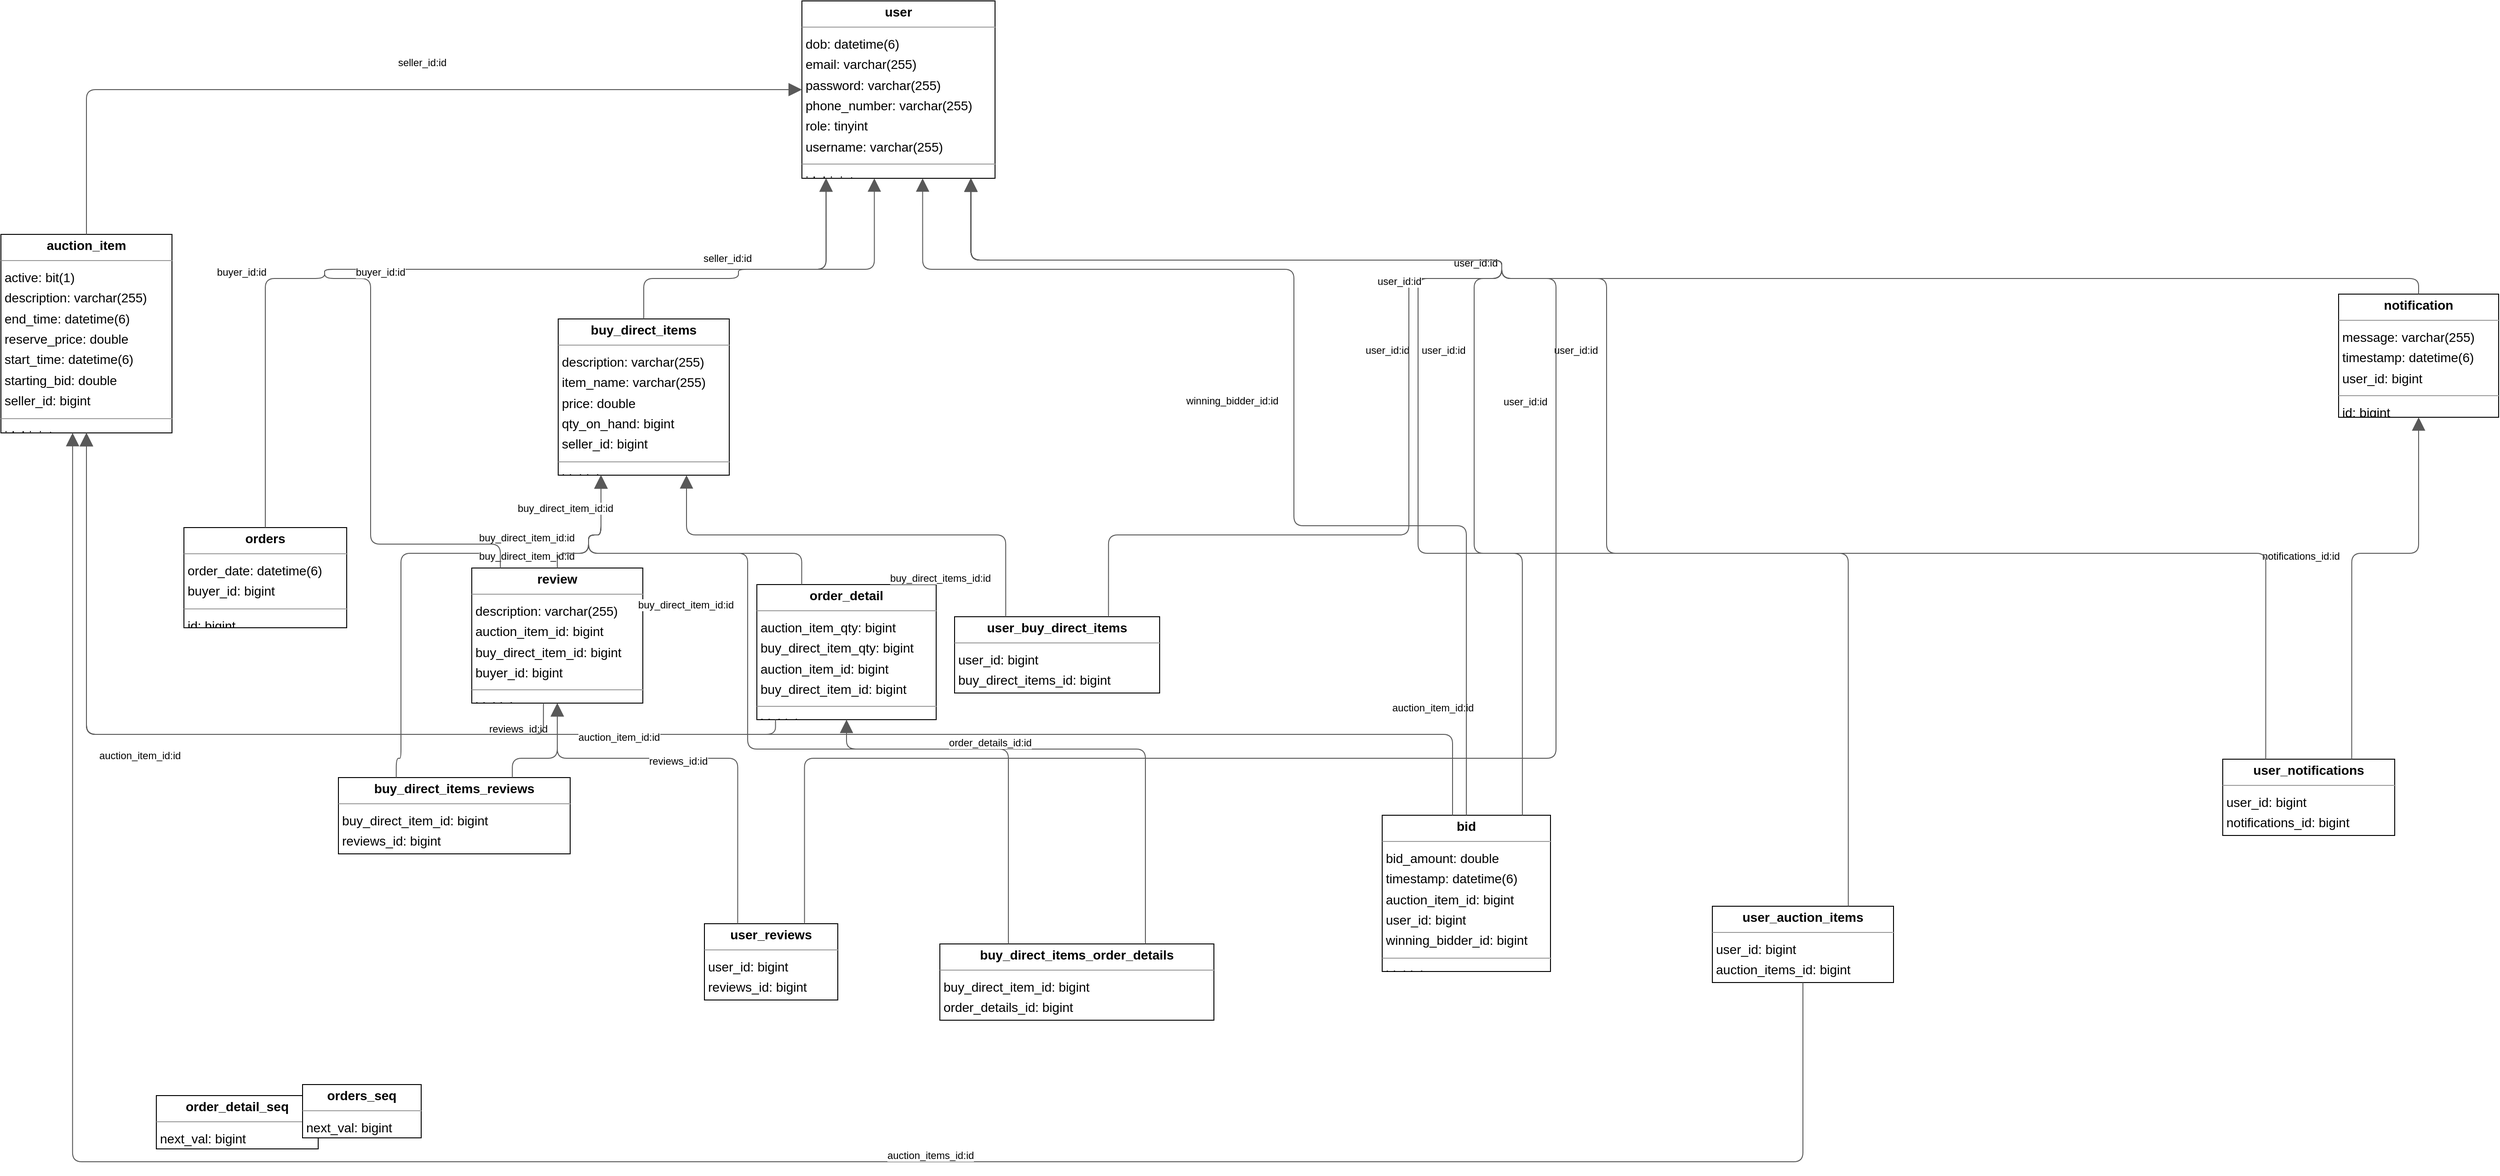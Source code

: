 <mxGraphModel dx="0" dy="0" grid="1" gridSize="10" guides="1" tooltips="1" connect="1" arrows="1" fold="1" page="0" pageScale="1" background="none" math="0" shadow="0">
  <root>
    <mxCell id="0" />
    <mxCell id="1" parent="0" />
    <mxCell id="node4" parent="1" vertex="1" value="&lt;p style=&quot;margin:0px;margin-top:4px;text-align:center;&quot;&gt;&lt;b&gt;auction_item&lt;/b&gt;&lt;/p&gt;&lt;hr size=&quot;1&quot;/&gt;&lt;p style=&quot;margin:0 0 0 4px;line-height:1.6;&quot;&gt; active: bit(1)&lt;br/&gt; description: varchar(255)&lt;br/&gt; end_time: datetime(6)&lt;br/&gt; reserve_price: double&lt;br/&gt; start_time: datetime(6)&lt;br/&gt; starting_bid: double&lt;br/&gt; seller_id: bigint&lt;/p&gt;&lt;hr size=&quot;1&quot;/&gt;&lt;p style=&quot;margin:0 0 0 4px;line-height:1.6;&quot;&gt; id: bigint&lt;/p&gt;" style="verticalAlign=top;align=left;overflow=fill;fontSize=14;fontFamily=Helvetica;html=1;rounded=0;shadow=0;comic=0;labelBackgroundColor=none;strokeWidth=1;">
      <mxGeometry x="-193" y="78" width="186" height="216" as="geometry" />
    </mxCell>
    <mxCell id="node9" parent="1" vertex="1" value="&lt;p style=&quot;margin:0px;margin-top:4px;text-align:center;&quot;&gt;&lt;b&gt;bid&lt;/b&gt;&lt;/p&gt;&lt;hr size=&quot;1&quot;/&gt;&lt;p style=&quot;margin:0 0 0 4px;line-height:1.6;&quot;&gt; bid_amount: double&lt;br/&gt; timestamp: datetime(6)&lt;br/&gt; auction_item_id: bigint&lt;br/&gt; user_id: bigint&lt;br/&gt; winning_bidder_id: bigint&lt;/p&gt;&lt;hr size=&quot;1&quot;/&gt;&lt;p style=&quot;margin:0 0 0 4px;line-height:1.6;&quot;&gt; id: bigint&lt;/p&gt;" style="verticalAlign=top;align=left;overflow=fill;fontSize=14;fontFamily=Helvetica;html=1;rounded=0;shadow=0;comic=0;labelBackgroundColor=none;strokeWidth=1;">
      <mxGeometry x="1309" y="710" width="183" height="170" as="geometry" />
    </mxCell>
    <mxCell id="node7" parent="1" vertex="1" value="&lt;p style=&quot;margin:0px;margin-top:4px;text-align:center;&quot;&gt;&lt;b&gt;buy_direct_items&lt;/b&gt;&lt;/p&gt;&lt;hr size=&quot;1&quot;/&gt;&lt;p style=&quot;margin:0 0 0 4px;line-height:1.6;&quot;&gt; description: varchar(255)&lt;br/&gt; item_name: varchar(255)&lt;br/&gt; price: double&lt;br/&gt; qty_on_hand: bigint&lt;br/&gt; seller_id: bigint&lt;/p&gt;&lt;hr size=&quot;1&quot;/&gt;&lt;p style=&quot;margin:0 0 0 4px;line-height:1.6;&quot;&gt; id: bigint&lt;/p&gt;" style="verticalAlign=top;align=left;overflow=fill;fontSize=14;fontFamily=Helvetica;html=1;rounded=0;shadow=0;comic=0;labelBackgroundColor=none;strokeWidth=1;">
      <mxGeometry x="413" y="170" width="186" height="170" as="geometry" />
    </mxCell>
    <mxCell id="node8" parent="1" vertex="1" value="&lt;p style=&quot;margin:0px;margin-top:4px;text-align:center;&quot;&gt;&lt;b&gt;buy_direct_items_order_details&lt;/b&gt;&lt;/p&gt;&lt;hr size=&quot;1&quot;/&gt;&lt;p style=&quot;margin:0 0 0 4px;line-height:1.6;&quot;&gt; buy_direct_item_id: bigint&lt;br/&gt; order_details_id: bigint&lt;/p&gt;" style="verticalAlign=top;align=left;overflow=fill;fontSize=14;fontFamily=Helvetica;html=1;rounded=0;shadow=0;comic=0;labelBackgroundColor=none;strokeWidth=1;">
      <mxGeometry x="828" y="850" width="298" height="83" as="geometry" />
    </mxCell>
    <mxCell id="node5" parent="1" vertex="1" value="&lt;p style=&quot;margin:0px;margin-top:4px;text-align:center;&quot;&gt;&lt;b&gt;buy_direct_items_reviews&lt;/b&gt;&lt;/p&gt;&lt;hr size=&quot;1&quot;/&gt;&lt;p style=&quot;margin:0 0 0 4px;line-height:1.6;&quot;&gt; buy_direct_item_id: bigint&lt;br/&gt; reviews_id: bigint&lt;/p&gt;" style="verticalAlign=top;align=left;overflow=fill;fontSize=14;fontFamily=Helvetica;html=1;rounded=0;shadow=0;comic=0;labelBackgroundColor=none;strokeWidth=1;">
      <mxGeometry x="174" y="669" width="252" height="83" as="geometry" />
    </mxCell>
    <mxCell id="node10" parent="1" vertex="1" value="&lt;p style=&quot;margin:0px;margin-top:4px;text-align:center;&quot;&gt;&lt;b&gt;notification&lt;/b&gt;&lt;/p&gt;&lt;hr size=&quot;1&quot;/&gt;&lt;p style=&quot;margin:0 0 0 4px;line-height:1.6;&quot;&gt; message: varchar(255)&lt;br/&gt; timestamp: datetime(6)&lt;br/&gt; user_id: bigint&lt;/p&gt;&lt;hr size=&quot;1&quot;/&gt;&lt;p style=&quot;margin:0 0 0 4px;line-height:1.6;&quot;&gt; id: bigint&lt;/p&gt;" style="verticalAlign=top;align=left;overflow=fill;fontSize=14;fontFamily=Helvetica;html=1;rounded=0;shadow=0;comic=0;labelBackgroundColor=none;strokeWidth=1;">
      <mxGeometry x="2349" y="143" width="174" height="134" as="geometry" />
    </mxCell>
    <mxCell id="node2" parent="1" vertex="1" value="&lt;p style=&quot;margin:0px;margin-top:4px;text-align:center;&quot;&gt;&lt;b&gt;order_detail&lt;/b&gt;&lt;/p&gt;&lt;hr size=&quot;1&quot;/&gt;&lt;p style=&quot;margin:0 0 0 4px;line-height:1.6;&quot;&gt; auction_item_qty: bigint&lt;br/&gt; buy_direct_item_qty: bigint&lt;br/&gt; auction_item_id: bigint&lt;br/&gt; buy_direct_item_id: bigint&lt;/p&gt;&lt;hr size=&quot;1&quot;/&gt;&lt;p style=&quot;margin:0 0 0 4px;line-height:1.6;&quot;&gt; id: bigint&lt;/p&gt;" style="verticalAlign=top;align=left;overflow=fill;fontSize=14;fontFamily=Helvetica;html=1;rounded=0;shadow=0;comic=0;labelBackgroundColor=none;strokeWidth=1;">
      <mxGeometry x="629" y="459" width="195" height="147" as="geometry" />
    </mxCell>
    <mxCell id="node11" parent="1" vertex="1" value="&lt;p style=&quot;margin:0px;margin-top:4px;text-align:center;&quot;&gt;&lt;b&gt;order_detail_seq&lt;/b&gt;&lt;/p&gt;&lt;hr size=&quot;1&quot;/&gt;&lt;p style=&quot;margin:0 0 0 4px;line-height:1.6;&quot;&gt; next_val: bigint&lt;/p&gt;" style="verticalAlign=top;align=left;overflow=fill;fontSize=14;fontFamily=Helvetica;html=1;rounded=0;shadow=0;comic=0;labelBackgroundColor=none;strokeWidth=1;">
      <mxGeometry x="-24" y="1015" width="176" height="58" as="geometry" />
    </mxCell>
    <mxCell id="node6" parent="1" vertex="1" value="&lt;p style=&quot;margin:0px;margin-top:4px;text-align:center;&quot;&gt;&lt;b&gt;orders&lt;/b&gt;&lt;/p&gt;&lt;hr size=&quot;1&quot;/&gt;&lt;p style=&quot;margin:0 0 0 4px;line-height:1.6;&quot;&gt; order_date: datetime(6)&lt;br/&gt; buyer_id: bigint&lt;/p&gt;&lt;hr size=&quot;1&quot;/&gt;&lt;p style=&quot;margin:0 0 0 4px;line-height:1.6;&quot;&gt; id: bigint&lt;/p&gt;" style="verticalAlign=top;align=left;overflow=fill;fontSize=14;fontFamily=Helvetica;html=1;rounded=0;shadow=0;comic=0;labelBackgroundColor=none;strokeWidth=1;">
      <mxGeometry x="6" y="397" width="177" height="109" as="geometry" />
    </mxCell>
    <mxCell id="node0" parent="1" vertex="1" value="&lt;p style=&quot;margin:0px;margin-top:4px;text-align:center;&quot;&gt;&lt;b&gt;orders_seq&lt;/b&gt;&lt;/p&gt;&lt;hr size=&quot;1&quot;/&gt;&lt;p style=&quot;margin:0 0 0 4px;line-height:1.6;&quot;&gt; next_val: bigint&lt;/p&gt;" style="verticalAlign=top;align=left;overflow=fill;fontSize=14;fontFamily=Helvetica;html=1;rounded=0;shadow=0;comic=0;labelBackgroundColor=none;strokeWidth=1;">
      <mxGeometry x="135" y="1003" width="129" height="58" as="geometry" />
    </mxCell>
    <mxCell id="node14" parent="1" vertex="1" value="&lt;p style=&quot;margin:0px;margin-top:4px;text-align:center;&quot;&gt;&lt;b&gt;review&lt;/b&gt;&lt;/p&gt;&lt;hr size=&quot;1&quot;/&gt;&lt;p style=&quot;margin:0 0 0 4px;line-height:1.6;&quot;&gt; description: varchar(255)&lt;br/&gt; auction_item_id: bigint&lt;br/&gt; buy_direct_item_id: bigint&lt;br/&gt; buyer_id: bigint&lt;/p&gt;&lt;hr size=&quot;1&quot;/&gt;&lt;p style=&quot;margin:0 0 0 4px;line-height:1.6;&quot;&gt; id: bigint&lt;/p&gt;" style="verticalAlign=top;align=left;overflow=fill;fontSize=14;fontFamily=Helvetica;html=1;rounded=0;shadow=0;comic=0;labelBackgroundColor=none;strokeWidth=1;">
      <mxGeometry x="319" y="441" width="186" height="147" as="geometry" />
    </mxCell>
    <mxCell id="node12" parent="1" vertex="1" value="&lt;p style=&quot;margin:0px;margin-top:4px;text-align:center;&quot;&gt;&lt;b&gt;user&lt;/b&gt;&lt;/p&gt;&lt;hr size=&quot;1&quot;/&gt;&lt;p style=&quot;margin:0 0 0 4px;line-height:1.6;&quot;&gt; dob: datetime(6)&lt;br/&gt; email: varchar(255)&lt;br/&gt; password: varchar(255)&lt;br/&gt; phone_number: varchar(255)&lt;br/&gt; role: tinyint&lt;br/&gt; username: varchar(255)&lt;/p&gt;&lt;hr size=&quot;1&quot;/&gt;&lt;p style=&quot;margin:0 0 0 4px;line-height:1.6;&quot;&gt; id: bigint&lt;/p&gt;" style="verticalAlign=top;align=left;overflow=fill;fontSize=14;fontFamily=Helvetica;html=1;rounded=0;shadow=0;comic=0;labelBackgroundColor=none;strokeWidth=1;">
      <mxGeometry x="678" y="-176" width="210" height="193" as="geometry" />
    </mxCell>
    <mxCell id="node1" parent="1" vertex="1" value="&lt;p style=&quot;margin:0px;margin-top:4px;text-align:center;&quot;&gt;&lt;b&gt;user_auction_items&lt;/b&gt;&lt;/p&gt;&lt;hr size=&quot;1&quot;/&gt;&lt;p style=&quot;margin:0 0 0 4px;line-height:1.6;&quot;&gt; user_id: bigint&lt;br/&gt; auction_items_id: bigint&lt;/p&gt;" style="verticalAlign=top;align=left;overflow=fill;fontSize=14;fontFamily=Helvetica;html=1;rounded=0;shadow=0;comic=0;labelBackgroundColor=none;strokeWidth=1;">
      <mxGeometry x="1668" y="809" width="197" height="83" as="geometry" />
    </mxCell>
    <mxCell id="node15" parent="1" vertex="1" value="&lt;p style=&quot;margin:0px;margin-top:4px;text-align:center;&quot;&gt;&lt;b&gt;user_buy_direct_items&lt;/b&gt;&lt;/p&gt;&lt;hr size=&quot;1&quot;/&gt;&lt;p style=&quot;margin:0 0 0 4px;line-height:1.6;&quot;&gt; user_id: bigint&lt;br/&gt; buy_direct_items_id: bigint&lt;/p&gt;" style="verticalAlign=top;align=left;overflow=fill;fontSize=14;fontFamily=Helvetica;html=1;rounded=0;shadow=0;comic=0;labelBackgroundColor=none;strokeWidth=1;">
      <mxGeometry x="844" y="494" width="223" height="83" as="geometry" />
    </mxCell>
    <mxCell id="node3" parent="1" vertex="1" value="&lt;p style=&quot;margin:0px;margin-top:4px;text-align:center;&quot;&gt;&lt;b&gt;user_notifications&lt;/b&gt;&lt;/p&gt;&lt;hr size=&quot;1&quot;/&gt;&lt;p style=&quot;margin:0 0 0 4px;line-height:1.6;&quot;&gt; user_id: bigint&lt;br/&gt; notifications_id: bigint&lt;/p&gt;" style="verticalAlign=top;align=left;overflow=fill;fontSize=14;fontFamily=Helvetica;html=1;rounded=0;shadow=0;comic=0;labelBackgroundColor=none;strokeWidth=1;">
      <mxGeometry x="2223" y="649" width="187" height="83" as="geometry" />
    </mxCell>
    <mxCell id="node13" parent="1" vertex="1" value="&lt;p style=&quot;margin:0px;margin-top:4px;text-align:center;&quot;&gt;&lt;b&gt;user_reviews&lt;/b&gt;&lt;/p&gt;&lt;hr size=&quot;1&quot;/&gt;&lt;p style=&quot;margin:0 0 0 4px;line-height:1.6;&quot;&gt; user_id: bigint&lt;br/&gt; reviews_id: bigint&lt;/p&gt;" style="verticalAlign=top;align=left;overflow=fill;fontSize=14;fontFamily=Helvetica;html=1;rounded=0;shadow=0;comic=0;labelBackgroundColor=none;strokeWidth=1;">
      <mxGeometry x="572" y="828" width="145" height="83" as="geometry" />
    </mxCell>
    <mxCell id="edge18" edge="1" value="" parent="1" source="node4" target="node12" style="html=1;rounded=1;edgeStyle=orthogonalEdgeStyle;dashed=0;startArrow=none;endArrow=block;endSize=12;strokeColor=#595959;exitX=0.500;exitY=0.000;exitDx=0;exitDy=0;entryX=0.000;entryY=0.500;entryDx=0;entryDy=0;">
      <mxGeometry width="50" height="50" relative="1" as="geometry">
        <Array as="points">
          <mxPoint x="-100" y="-80" />
        </Array>
      </mxGeometry>
    </mxCell>
    <mxCell id="label110" parent="edge18" vertex="1" connectable="0" value="seller_id:id" style="edgeLabel;resizable=0;html=1;align=left;verticalAlign=top;strokeColor=default;">
      <mxGeometry x="237" y="-122" as="geometry" />
    </mxCell>
    <mxCell id="edge1" edge="1" value="" parent="1" source="node9" target="node4" style="html=1;rounded=1;edgeStyle=orthogonalEdgeStyle;dashed=0;startArrow=none;endArrow=block;endSize=12;strokeColor=#595959;exitX=0.418;exitY=0.000;exitDx=0;exitDy=0;entryX=0.500;entryY=1.000;entryDx=0;entryDy=0;">
      <mxGeometry width="50" height="50" relative="1" as="geometry">
        <Array as="points">
          <mxPoint x="1386" y="622" />
          <mxPoint x="-100" y="622" />
        </Array>
      </mxGeometry>
    </mxCell>
    <mxCell id="label8" parent="edge1" vertex="1" connectable="0" value="auction_item_id:id" style="edgeLabel;resizable=0;html=1;align=left;verticalAlign=top;strokeColor=default;">
      <mxGeometry x="1318" y="580" as="geometry" />
    </mxCell>
    <mxCell id="edge4" edge="1" value="" parent="1" source="node9" target="node12" style="html=1;rounded=1;edgeStyle=orthogonalEdgeStyle;dashed=0;startArrow=none;endArrow=block;endSize=12;strokeColor=#595959;exitX=0.500;exitY=0.000;exitDx=0;exitDy=0;entryX=0.625;entryY=1.000;entryDx=0;entryDy=0;">
      <mxGeometry width="50" height="50" relative="1" as="geometry">
        <Array as="points">
          <mxPoint x="1401" y="395" />
          <mxPoint x="1213" y="395" />
          <mxPoint x="1213" y="116" />
          <mxPoint x="809" y="116" />
        </Array>
      </mxGeometry>
    </mxCell>
    <mxCell id="label26" parent="edge4" vertex="1" connectable="0" value="winning_bidder_id:id" style="edgeLabel;resizable=0;html=1;align=left;verticalAlign=top;strokeColor=default;">
      <mxGeometry x="1094" y="246" as="geometry" />
    </mxCell>
    <mxCell id="edge16" edge="1" value="" parent="1" source="node9" target="node12" style="html=1;rounded=1;edgeStyle=orthogonalEdgeStyle;dashed=0;startArrow=none;endArrow=block;endSize=12;strokeColor=#595959;exitX=0.833;exitY=0.000;exitDx=0;exitDy=0;entryX=0.875;entryY=1.000;entryDx=0;entryDy=0;">
      <mxGeometry width="50" height="50" relative="1" as="geometry">
        <Array as="points">
          <mxPoint x="1462" y="425" />
          <mxPoint x="1348" y="425" />
          <mxPoint x="1348" y="126" />
          <mxPoint x="1439" y="126" />
          <mxPoint x="1439" y="106" />
          <mxPoint x="861" y="106" />
        </Array>
      </mxGeometry>
    </mxCell>
    <mxCell id="label98" parent="edge16" vertex="1" connectable="0" value="user_id:id" style="edgeLabel;resizable=0;html=1;align=left;verticalAlign=top;strokeColor=default;">
      <mxGeometry x="1289" y="191" as="geometry" />
    </mxCell>
    <mxCell id="edge3" edge="1" value="" parent="1" source="node7" target="node12" style="html=1;rounded=1;edgeStyle=orthogonalEdgeStyle;dashed=0;startArrow=none;endArrow=block;endSize=12;strokeColor=#595959;exitX=0.500;exitY=0.000;exitDx=0;exitDy=0;entryX=0.375;entryY=1.000;entryDx=0;entryDy=0;">
      <mxGeometry width="50" height="50" relative="1" as="geometry">
        <Array as="points">
          <mxPoint x="506" y="126" />
          <mxPoint x="609" y="126" />
          <mxPoint x="609" y="116" />
          <mxPoint x="756" y="116" />
        </Array>
      </mxGeometry>
    </mxCell>
    <mxCell id="label20" parent="edge3" vertex="1" connectable="0" value="seller_id:id" style="edgeLabel;resizable=0;html=1;align=left;verticalAlign=top;strokeColor=default;">
      <mxGeometry x="569" y="91" as="geometry" />
    </mxCell>
    <mxCell id="edge19" edge="1" value="" parent="1" source="node8" target="node7" style="html=1;rounded=1;edgeStyle=orthogonalEdgeStyle;dashed=0;startArrow=none;endArrow=block;endSize=12;strokeColor=#595959;exitX=0.250;exitY=0.000;exitDx=0;exitDy=0;entryX=0.250;entryY=1.000;entryDx=0;entryDy=0;">
      <mxGeometry width="50" height="50" relative="1" as="geometry">
        <Array as="points">
          <mxPoint x="903" y="638" />
          <mxPoint x="619" y="638" />
          <mxPoint x="619" y="425" />
          <mxPoint x="446" y="425" />
          <mxPoint x="446" y="405" />
          <mxPoint x="459" y="405" />
        </Array>
      </mxGeometry>
    </mxCell>
    <mxCell id="label116" parent="edge19" vertex="1" connectable="0" value="buy_direct_item_id:id" style="edgeLabel;resizable=0;html=1;align=left;verticalAlign=top;strokeColor=default;">
      <mxGeometry x="498" y="468" as="geometry" />
    </mxCell>
    <mxCell id="edge6" edge="1" value="" parent="1" source="node8" target="node2" style="html=1;rounded=1;edgeStyle=orthogonalEdgeStyle;dashed=0;startArrow=none;endArrow=block;endSize=12;strokeColor=#595959;exitX=0.750;exitY=0.000;exitDx=0;exitDy=0;entryX=0.500;entryY=1.000;entryDx=0;entryDy=0;">
      <mxGeometry width="50" height="50" relative="1" as="geometry">
        <Array as="points">
          <mxPoint x="1052" y="638" />
          <mxPoint x="727" y="638" />
        </Array>
      </mxGeometry>
    </mxCell>
    <mxCell id="label38" parent="edge6" vertex="1" connectable="0" value="order_details_id:id" style="edgeLabel;resizable=0;html=1;align=left;verticalAlign=top;strokeColor=default;">
      <mxGeometry x="836" y="618" as="geometry" />
    </mxCell>
    <mxCell id="edge2" edge="1" value="" parent="1" source="node5" target="node7" style="html=1;rounded=1;edgeStyle=orthogonalEdgeStyle;dashed=0;startArrow=none;endArrow=block;endSize=12;strokeColor=#595959;exitX=0.250;exitY=0.001;exitDx=0;exitDy=0;entryX=0.250;entryY=1.000;entryDx=0;entryDy=0;">
      <mxGeometry width="50" height="50" relative="1" as="geometry">
        <Array as="points">
          <mxPoint x="237" y="648" />
          <mxPoint x="242" y="648" />
          <mxPoint x="242" y="425" />
          <mxPoint x="446" y="425" />
          <mxPoint x="446" y="405" />
          <mxPoint x="459" y="405" />
        </Array>
      </mxGeometry>
    </mxCell>
    <mxCell id="label14" parent="edge2" vertex="1" connectable="0" value="buy_direct_item_id:id" style="edgeLabel;resizable=0;html=1;align=left;verticalAlign=top;strokeColor=default;">
      <mxGeometry x="325" y="415" as="geometry" />
    </mxCell>
    <mxCell id="edge21" edge="1" value="" parent="1" source="node5" target="node14" style="html=1;rounded=1;edgeStyle=orthogonalEdgeStyle;dashed=0;startArrow=none;endArrow=block;endSize=12;strokeColor=#595959;exitX=0.750;exitY=0.001;exitDx=0;exitDy=0;entryX=0.500;entryY=1.000;entryDx=0;entryDy=0;">
      <mxGeometry width="50" height="50" relative="1" as="geometry">
        <Array as="points">
          <mxPoint x="363" y="648" />
          <mxPoint x="412" y="648" />
        </Array>
      </mxGeometry>
    </mxCell>
    <mxCell id="label128" parent="edge21" vertex="1" connectable="0" value="reviews_id:id" style="edgeLabel;resizable=0;html=1;align=left;verticalAlign=top;strokeColor=default;">
      <mxGeometry x="336" y="603" as="geometry" />
    </mxCell>
    <mxCell id="edge20" edge="1" value="" parent="1" source="node10" target="node12" style="html=1;rounded=1;edgeStyle=orthogonalEdgeStyle;dashed=0;startArrow=none;endArrow=block;endSize=12;strokeColor=#595959;exitX=0.500;exitY=0.000;exitDx=0;exitDy=0;entryX=0.875;entryY=1.000;entryDx=0;entryDy=0;">
      <mxGeometry width="50" height="50" relative="1" as="geometry">
        <Array as="points">
          <mxPoint x="2436" y="126" />
          <mxPoint x="1439" y="126" />
          <mxPoint x="1439" y="106" />
          <mxPoint x="861" y="106" />
        </Array>
      </mxGeometry>
    </mxCell>
    <mxCell id="label122" parent="edge20" vertex="1" connectable="0" value="user_id:id" style="edgeLabel;resizable=0;html=1;align=left;verticalAlign=top;strokeColor=default;">
      <mxGeometry x="1385" y="96" as="geometry" />
    </mxCell>
    <mxCell id="edge8" edge="1" value="" parent="1" source="node2" target="node4" style="html=1;rounded=1;edgeStyle=orthogonalEdgeStyle;dashed=0;startArrow=none;endArrow=block;endSize=12;strokeColor=#595959;exitX=0.104;exitY=1.000;exitDx=0;exitDy=0;entryX=0.500;entryY=1.000;entryDx=0;entryDy=0;">
      <mxGeometry width="50" height="50" relative="1" as="geometry">
        <Array as="points">
          <mxPoint x="650" y="622" />
          <mxPoint x="-100" y="622" />
        </Array>
      </mxGeometry>
    </mxCell>
    <mxCell id="label50" parent="edge8" vertex="1" connectable="0" value="auction_item_id:id" style="edgeLabel;resizable=0;html=1;align=left;verticalAlign=top;strokeColor=default;">
      <mxGeometry x="433" y="612" as="geometry" />
    </mxCell>
    <mxCell id="edge15" edge="1" value="" parent="1" source="node2" target="node7" style="html=1;rounded=1;edgeStyle=orthogonalEdgeStyle;dashed=0;startArrow=none;endArrow=block;endSize=12;strokeColor=#595959;exitX=0.250;exitY=0.000;exitDx=0;exitDy=0;entryX=0.250;entryY=1.000;entryDx=0;entryDy=0;">
      <mxGeometry width="50" height="50" relative="1" as="geometry">
        <Array as="points">
          <mxPoint x="678" y="425" />
          <mxPoint x="446" y="425" />
          <mxPoint x="446" y="405" />
          <mxPoint x="459" y="405" />
        </Array>
      </mxGeometry>
    </mxCell>
    <mxCell id="label92" parent="edge15" vertex="1" connectable="0" value="buy_direct_item_id:id" style="edgeLabel;resizable=0;html=1;align=left;verticalAlign=top;strokeColor=default;">
      <mxGeometry x="325" y="395" as="geometry" />
    </mxCell>
    <mxCell id="edge14" edge="1" value="" parent="1" source="node6" target="node12" style="html=1;rounded=1;edgeStyle=orthogonalEdgeStyle;dashed=0;startArrow=none;endArrow=block;endSize=12;strokeColor=#595959;exitX=0.500;exitY=0.000;exitDx=0;exitDy=0;entryX=0.125;entryY=1.000;entryDx=0;entryDy=0;">
      <mxGeometry width="50" height="50" relative="1" as="geometry">
        <Array as="points">
          <mxPoint x="95" y="126" />
          <mxPoint x="159" y="126" />
          <mxPoint x="159" y="116" />
          <mxPoint x="704" y="116" />
        </Array>
      </mxGeometry>
    </mxCell>
    <mxCell id="label86" parent="edge14" vertex="1" connectable="0" value="buyer_id:id" style="edgeLabel;resizable=0;html=1;align=left;verticalAlign=top;strokeColor=default;">
      <mxGeometry x="40" y="106" as="geometry" />
    </mxCell>
    <mxCell id="edge5" edge="1" value="" parent="1" source="node14" target="node4" style="html=1;rounded=1;edgeStyle=orthogonalEdgeStyle;dashed=0;startArrow=none;endArrow=block;endSize=12;strokeColor=#595959;exitX=0.419;exitY=1.000;exitDx=0;exitDy=0;entryX=0.500;entryY=1.000;entryDx=0;entryDy=0;">
      <mxGeometry width="50" height="50" relative="1" as="geometry">
        <Array as="points">
          <mxPoint x="397" y="622" />
          <mxPoint x="-100" y="622" />
        </Array>
      </mxGeometry>
    </mxCell>
    <mxCell id="label32" parent="edge5" vertex="1" connectable="0" value="auction_item_id:id" style="edgeLabel;resizable=0;html=1;align=left;verticalAlign=top;strokeColor=default;">
      <mxGeometry x="-88" y="632" as="geometry" />
    </mxCell>
    <mxCell id="edge0" edge="1" value="" parent="1" source="node14" target="node7" style="html=1;rounded=1;edgeStyle=orthogonalEdgeStyle;dashed=0;startArrow=none;endArrow=block;endSize=12;strokeColor=#595959;exitX=0.500;exitY=0.000;exitDx=0;exitDy=0;entryX=0.250;entryY=1.000;entryDx=0;entryDy=0;">
      <mxGeometry width="50" height="50" relative="1" as="geometry">
        <Array as="points">
          <mxPoint x="412" y="425" />
          <mxPoint x="446" y="425" />
          <mxPoint x="446" y="405" />
          <mxPoint x="459" y="405" />
        </Array>
      </mxGeometry>
    </mxCell>
    <mxCell id="label2" parent="edge0" vertex="1" connectable="0" value="buy_direct_item_id:id" style="edgeLabel;resizable=0;html=1;align=left;verticalAlign=top;strokeColor=default;">
      <mxGeometry x="367" y="363" as="geometry" />
    </mxCell>
    <mxCell id="edge11" edge="1" value="" parent="1" source="node14" target="node12" style="html=1;rounded=1;edgeStyle=orthogonalEdgeStyle;dashed=0;startArrow=none;endArrow=block;endSize=12;strokeColor=#595959;exitX=0.167;exitY=0.000;exitDx=0;exitDy=0;entryX=0.125;entryY=1.000;entryDx=0;entryDy=0;">
      <mxGeometry width="50" height="50" relative="1" as="geometry">
        <Array as="points">
          <mxPoint x="350" y="415" />
          <mxPoint x="209" y="415" />
          <mxPoint x="209" y="126" />
          <mxPoint x="159" y="126" />
          <mxPoint x="159" y="116" />
          <mxPoint x="704" y="116" />
        </Array>
      </mxGeometry>
    </mxCell>
    <mxCell id="label68" parent="edge11" vertex="1" connectable="0" value="buyer_id:id" style="edgeLabel;resizable=0;html=1;align=left;verticalAlign=top;strokeColor=default;">
      <mxGeometry x="191" y="106" as="geometry" />
    </mxCell>
    <mxCell id="edge7" edge="1" value="" parent="1" source="node1" target="node4" style="html=1;rounded=1;edgeStyle=orthogonalEdgeStyle;dashed=0;startArrow=none;endArrow=block;endSize=12;strokeColor=#595959;exitX=0.500;exitY=1.001;exitDx=0;exitDy=0;entryX=0.419;entryY=1.000;entryDx=0;entryDy=0;">
      <mxGeometry width="50" height="50" relative="1" as="geometry">
        <Array as="points">
          <mxPoint x="1766" y="1087" />
          <mxPoint x="-115" y="1087" />
        </Array>
      </mxGeometry>
    </mxCell>
    <mxCell id="label44" parent="edge7" vertex="1" connectable="0" value="auction_items_id:id" style="edgeLabel;resizable=0;html=1;align=left;verticalAlign=top;strokeColor=default;">
      <mxGeometry x="769" y="1067" as="geometry" />
    </mxCell>
    <mxCell id="edge17" edge="1" value="" parent="1" source="node1" target="node12" style="html=1;rounded=1;edgeStyle=orthogonalEdgeStyle;dashed=0;startArrow=none;endArrow=block;endSize=12;strokeColor=#595959;exitX=0.750;exitY=0.001;exitDx=0;exitDy=0;entryX=0.875;entryY=1.000;entryDx=0;entryDy=0;">
      <mxGeometry width="50" height="50" relative="1" as="geometry">
        <Array as="points">
          <mxPoint x="1815" y="425" />
          <mxPoint x="1409" y="425" />
          <mxPoint x="1409" y="126" />
          <mxPoint x="1439" y="126" />
          <mxPoint x="1439" y="106" />
          <mxPoint x="861" y="106" />
        </Array>
      </mxGeometry>
    </mxCell>
    <mxCell id="label104" parent="edge17" vertex="1" connectable="0" value="user_id:id" style="edgeLabel;resizable=0;html=1;align=left;verticalAlign=top;strokeColor=default;">
      <mxGeometry x="1350" y="191" as="geometry" />
    </mxCell>
    <mxCell id="edge12" edge="1" value="" parent="1" source="node15" target="node7" style="html=1;rounded=1;edgeStyle=orthogonalEdgeStyle;dashed=0;startArrow=none;endArrow=block;endSize=12;strokeColor=#595959;exitX=0.250;exitY=0.001;exitDx=0;exitDy=0;entryX=0.750;entryY=1.000;entryDx=0;entryDy=0;">
      <mxGeometry width="50" height="50" relative="1" as="geometry">
        <Array as="points">
          <mxPoint x="900" y="405" />
          <mxPoint x="552" y="405" />
        </Array>
      </mxGeometry>
    </mxCell>
    <mxCell id="label74" parent="edge12" vertex="1" connectable="0" value="buy_direct_items_id:id" style="edgeLabel;resizable=0;html=1;align=left;verticalAlign=top;strokeColor=default;">
      <mxGeometry x="772" y="439" as="geometry" />
    </mxCell>
    <mxCell id="edge23" edge="1" value="" parent="1" source="node15" target="node12" style="html=1;rounded=1;edgeStyle=orthogonalEdgeStyle;dashed=0;startArrow=none;endArrow=block;endSize=12;strokeColor=#595959;exitX=0.750;exitY=0.001;exitDx=0;exitDy=0;entryX=0.875;entryY=1.000;entryDx=0;entryDy=0;">
      <mxGeometry width="50" height="50" relative="1" as="geometry">
        <Array as="points">
          <mxPoint x="1011" y="405" />
          <mxPoint x="1338" y="405" />
          <mxPoint x="1338" y="126" />
          <mxPoint x="1439" y="126" />
          <mxPoint x="1439" y="106" />
          <mxPoint x="861" y="106" />
        </Array>
      </mxGeometry>
    </mxCell>
    <mxCell id="label140" parent="edge23" vertex="1" connectable="0" value="user_id:id" style="edgeLabel;resizable=0;html=1;align=left;verticalAlign=top;strokeColor=default;">
      <mxGeometry x="1302" y="116" as="geometry" />
    </mxCell>
    <mxCell id="edge22" edge="1" value="" parent="1" source="node3" target="node10" style="html=1;rounded=1;edgeStyle=orthogonalEdgeStyle;dashed=0;startArrow=none;endArrow=block;endSize=12;strokeColor=#595959;exitX=0.750;exitY=0.000;exitDx=0;exitDy=0;entryX=0.500;entryY=1.000;entryDx=0;entryDy=0;">
      <mxGeometry width="50" height="50" relative="1" as="geometry">
        <Array as="points">
          <mxPoint x="2364" y="425" />
          <mxPoint x="2436" y="425" />
        </Array>
      </mxGeometry>
    </mxCell>
    <mxCell id="label134" parent="edge22" vertex="1" connectable="0" value="notifications_id:id" style="edgeLabel;resizable=0;html=1;align=left;verticalAlign=top;strokeColor=default;">
      <mxGeometry x="2264" y="415" as="geometry" />
    </mxCell>
    <mxCell id="edge9" edge="1" value="" parent="1" source="node3" target="node12" style="html=1;rounded=1;edgeStyle=orthogonalEdgeStyle;dashed=0;startArrow=none;endArrow=block;endSize=12;strokeColor=#595959;exitX=0.250;exitY=0.000;exitDx=0;exitDy=0;entryX=0.875;entryY=1.000;entryDx=0;entryDy=0;">
      <mxGeometry width="50" height="50" relative="1" as="geometry">
        <Array as="points">
          <mxPoint x="2270" y="425" />
          <mxPoint x="1553" y="425" />
          <mxPoint x="1553" y="126" />
          <mxPoint x="1439" y="126" />
          <mxPoint x="1439" y="106" />
          <mxPoint x="861" y="106" />
        </Array>
      </mxGeometry>
    </mxCell>
    <mxCell id="label56" parent="edge9" vertex="1" connectable="0" value="user_id:id" style="edgeLabel;resizable=0;html=1;align=left;verticalAlign=top;strokeColor=default;">
      <mxGeometry x="1494" y="191" as="geometry" />
    </mxCell>
    <mxCell id="edge13" edge="1" value="" parent="1" source="node13" target="node14" style="html=1;rounded=1;edgeStyle=orthogonalEdgeStyle;dashed=0;startArrow=none;endArrow=block;endSize=12;strokeColor=#595959;exitX=0.250;exitY=0.001;exitDx=0;exitDy=0;entryX=0.500;entryY=1.000;entryDx=0;entryDy=0;">
      <mxGeometry width="50" height="50" relative="1" as="geometry">
        <Array as="points">
          <mxPoint x="609" y="648" />
          <mxPoint x="412" y="648" />
        </Array>
      </mxGeometry>
    </mxCell>
    <mxCell id="label80" parent="edge13" vertex="1" connectable="0" value="reviews_id:id" style="edgeLabel;resizable=0;html=1;align=left;verticalAlign=top;strokeColor=default;">
      <mxGeometry x="510" y="638" as="geometry" />
    </mxCell>
    <mxCell id="edge10" edge="1" value="" parent="1" source="node13" target="node12" style="html=1;rounded=1;edgeStyle=orthogonalEdgeStyle;dashed=0;startArrow=none;endArrow=block;endSize=12;strokeColor=#595959;exitX=0.750;exitY=0.001;exitDx=0;exitDy=0;entryX=0.875;entryY=1.000;entryDx=0;entryDy=0;">
      <mxGeometry width="50" height="50" relative="1" as="geometry">
        <Array as="points">
          <mxPoint x="681" y="648" />
          <mxPoint x="1498" y="648" />
          <mxPoint x="1498" y="126" />
          <mxPoint x="1439" y="126" />
          <mxPoint x="1439" y="106" />
          <mxPoint x="861" y="106" />
        </Array>
      </mxGeometry>
    </mxCell>
    <mxCell id="label62" parent="edge10" vertex="1" connectable="0" value="user_id:id" style="edgeLabel;resizable=0;html=1;align=left;verticalAlign=top;strokeColor=default;">
      <mxGeometry x="1439" y="247" as="geometry" />
    </mxCell>
  </root>
</mxGraphModel>